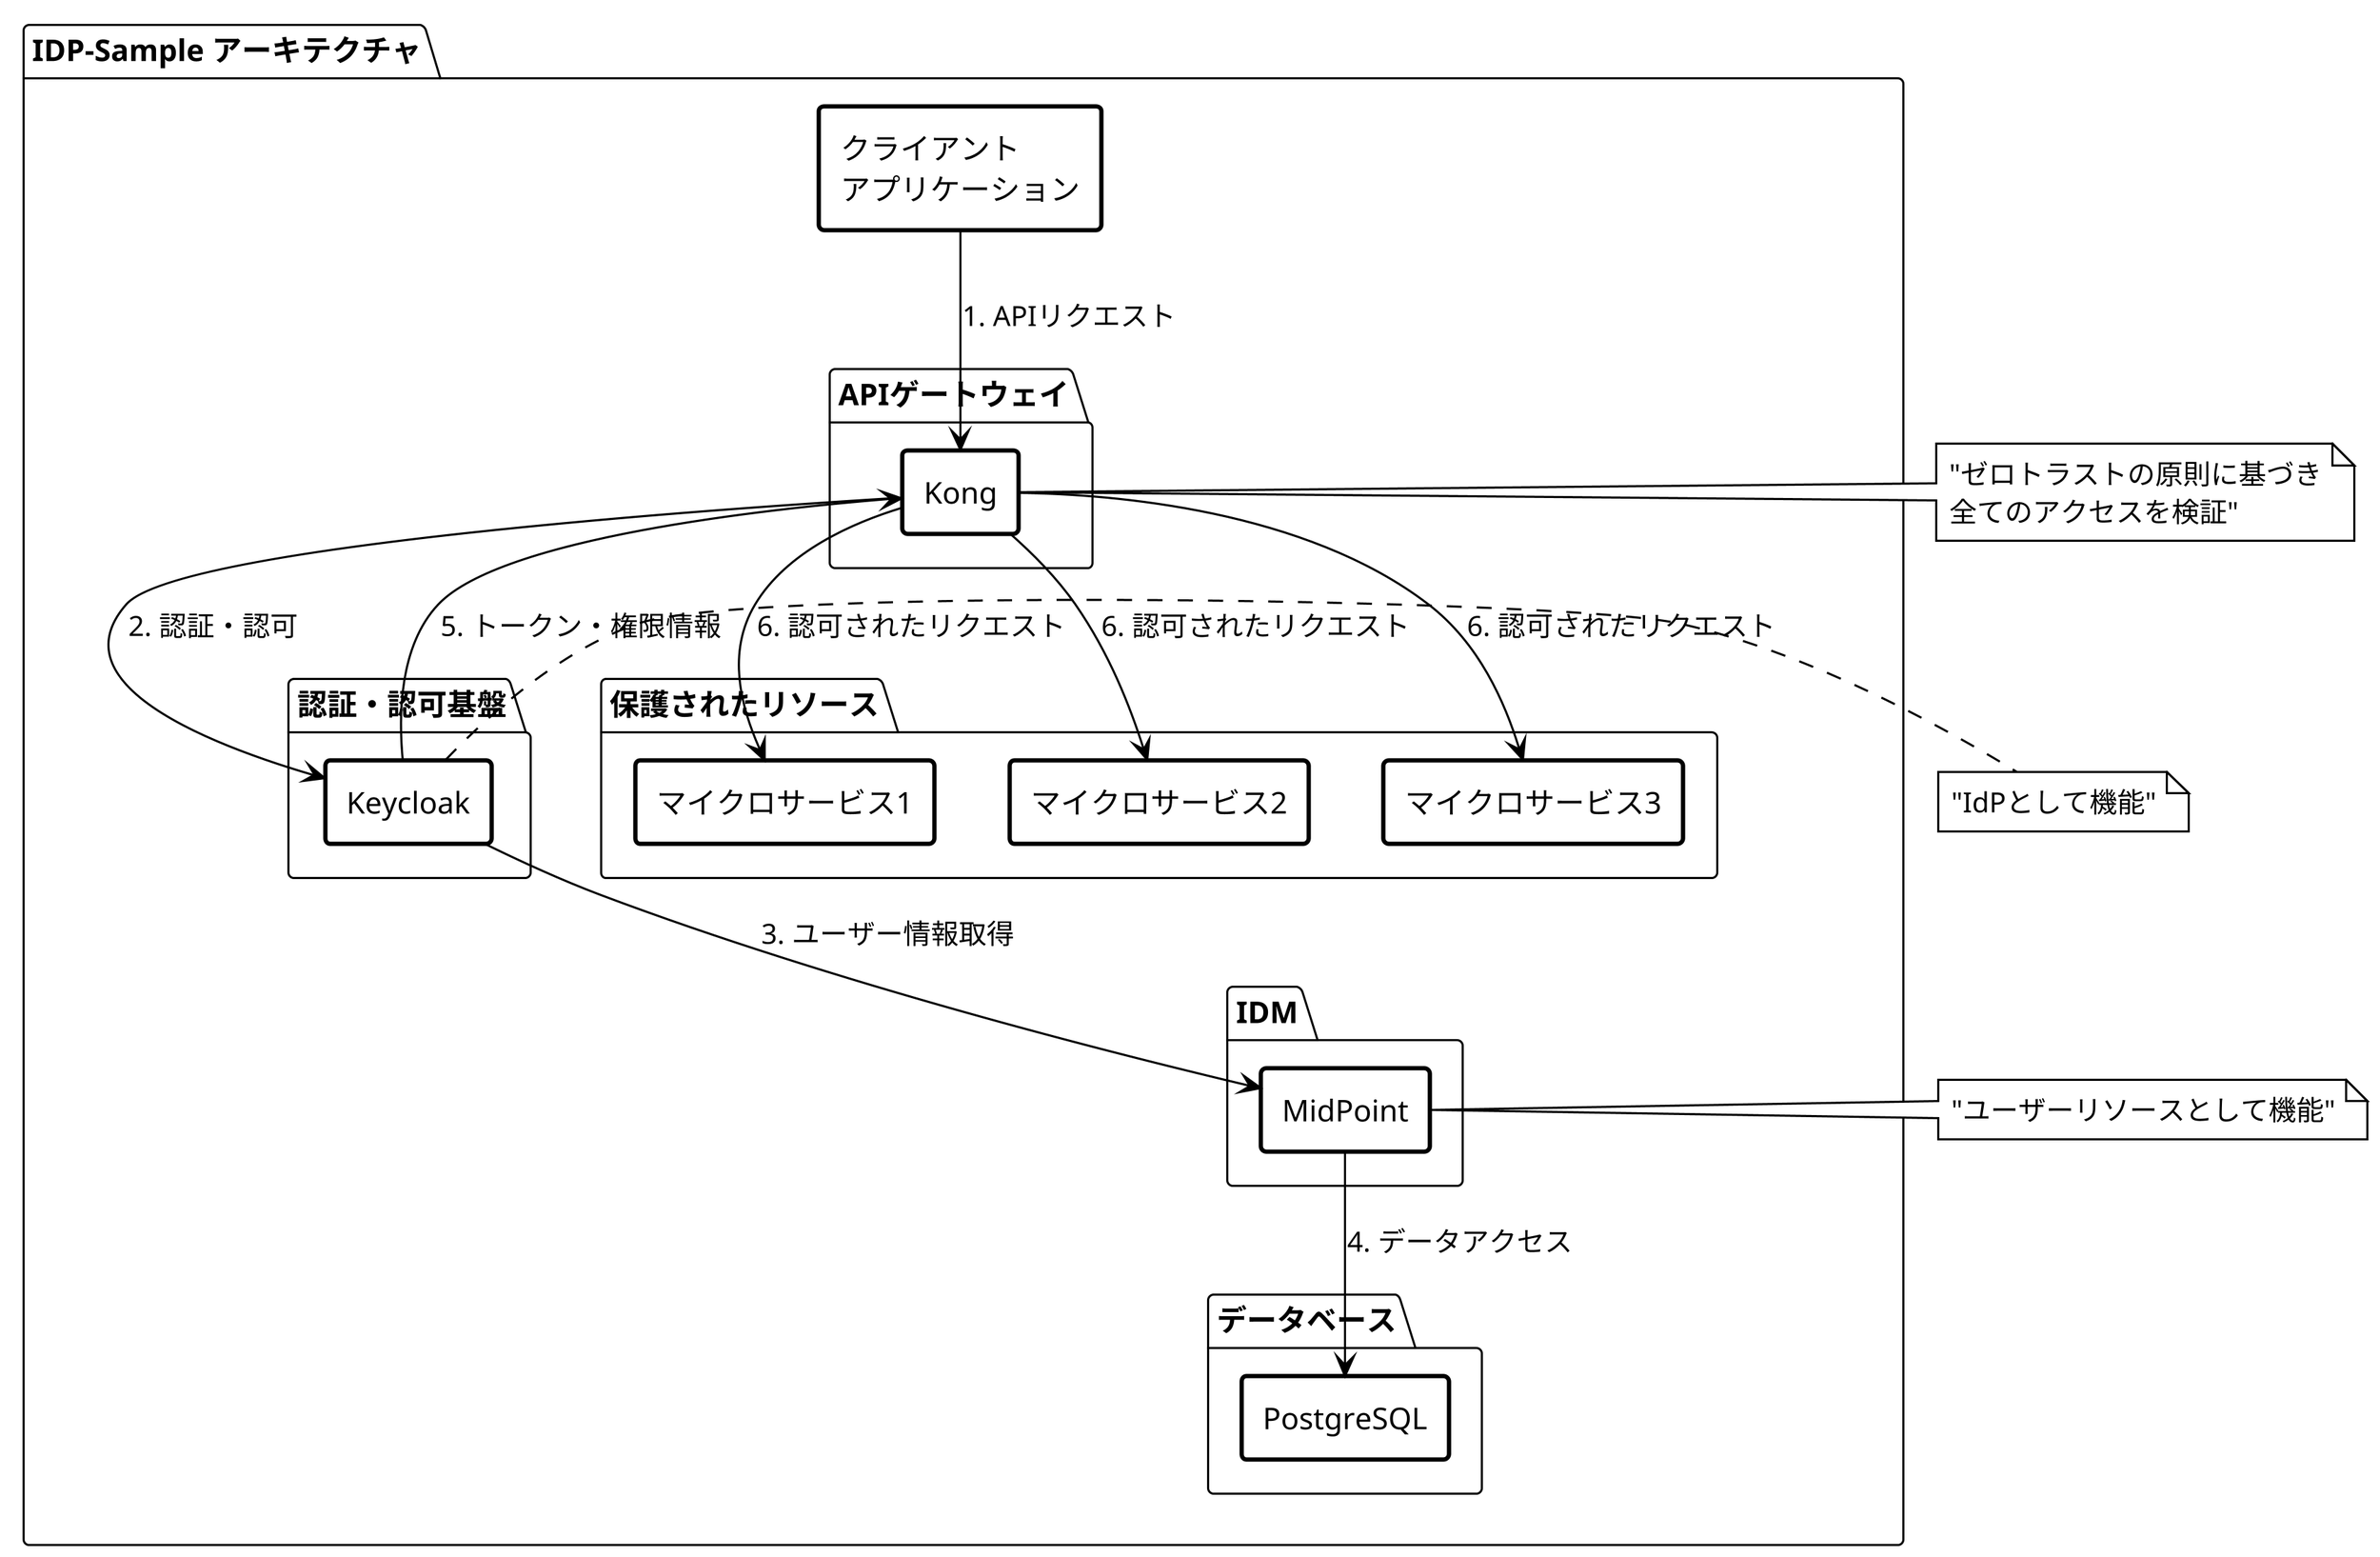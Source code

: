 @startuml アーキテクチャ図
!theme plain
skinparam dpi 300
skinparam backgroundColor white
skinparam componentStyle rectangle
skinparam componentBorderColor black
skinparam componentBorderThickness 2
skinparam componentBackgroundColor white

package "IDP-Sample アーキテクチャ" {
  [クライアント\nアプリケーション] as Client

  package "APIゲートウェイ" {
    [Kong] as Kong
  }

  package "認証・認可基盤" {
    [Keycloak] as Keycloak
  }

  package "IDM" {
    [MidPoint] as MidPoint
  }

  package "データベース" {
    [PostgreSQL] as DB
  }

  package "保護されたリソース" {
    [マイクロサービス1] as Service1
    [マイクロサービス2] as Service2
    [マイクロサービス3] as Service3
  }
}

Client --> Kong : "1. APIリクエスト"
Kong --> Keycloak : "2. 認証・認可"
Keycloak --> MidPoint : "3. ユーザー情報取得"
MidPoint --> DB : "4. データアクセス"
Keycloak --> Kong : "5. トークン・権限情報"
Kong --> Service1 : "6. 認可されたリクエスト"
Kong --> Service2 : "6. 認可されたリクエスト"
Kong --> Service3 : "6. 認可されたリクエスト"

note right of Kong : "ゼロトラストの原則に基づき\n全てのアクセスを検証"
note right of Keycloak : "IdPとして機能"
note right of MidPoint : "ユーザーリソースとして機能"

@enduml
